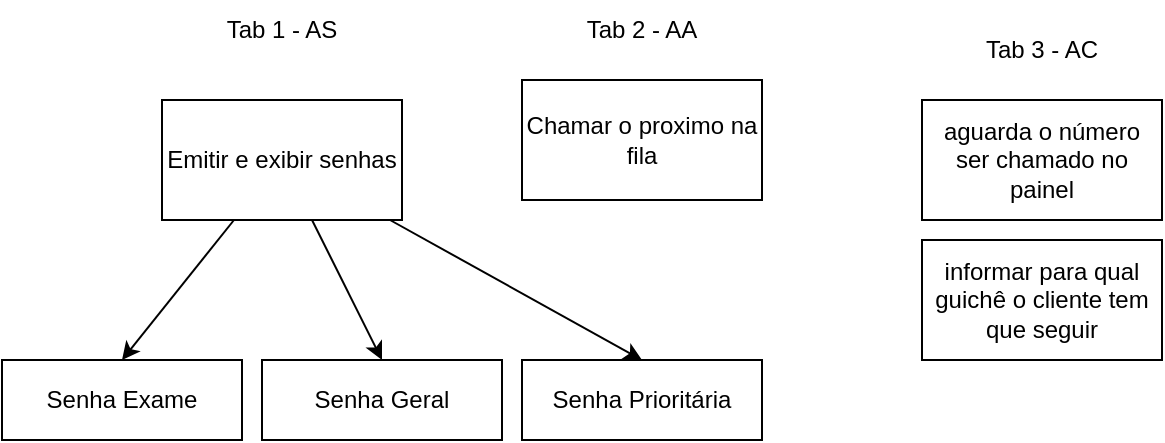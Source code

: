 <mxfile>
    <diagram id="Tc6fMDpNpzx7Ch3DHZbh" name="Page-1">
        <mxGraphModel dx="746" dy="563" grid="1" gridSize="10" guides="1" tooltips="1" connect="1" arrows="1" fold="1" page="1" pageScale="1" pageWidth="850" pageHeight="1100" math="0" shadow="0">
            <root>
                <mxCell id="0"/>
                <mxCell id="1" parent="0"/>
                <mxCell id="17" style="edgeStyle=none;html=1;entryX=0.5;entryY=0;entryDx=0;entryDy=0;" edge="1" parent="1" source="2" target="11">
                    <mxGeometry relative="1" as="geometry"/>
                </mxCell>
                <mxCell id="19" style="edgeStyle=none;html=1;entryX=0.5;entryY=0;entryDx=0;entryDy=0;" edge="1" parent="1" source="2" target="13">
                    <mxGeometry relative="1" as="geometry"/>
                </mxCell>
                <mxCell id="20" style="edgeStyle=none;html=1;entryX=0.5;entryY=0;entryDx=0;entryDy=0;" edge="1" parent="1" source="2" target="16">
                    <mxGeometry relative="1" as="geometry"/>
                </mxCell>
                <mxCell id="2" value="Emitir e exibir senhas" style="rounded=0;whiteSpace=wrap;html=1;" vertex="1" parent="1">
                    <mxGeometry x="80" y="90" width="120" height="60" as="geometry"/>
                </mxCell>
                <mxCell id="4" value="Tab 1 - AS" style="text;strokeColor=none;align=center;fillColor=none;html=1;verticalAlign=middle;whiteSpace=wrap;rounded=0;" vertex="1" parent="1">
                    <mxGeometry x="110" y="40" width="60" height="30" as="geometry"/>
                </mxCell>
                <mxCell id="5" value="Tab 2 - AA" style="text;strokeColor=none;align=center;fillColor=none;html=1;verticalAlign=middle;whiteSpace=wrap;rounded=0;" vertex="1" parent="1">
                    <mxGeometry x="290" y="40" width="60" height="30" as="geometry"/>
                </mxCell>
                <mxCell id="6" value="Chamar o proximo na fila" style="rounded=0;whiteSpace=wrap;html=1;" vertex="1" parent="1">
                    <mxGeometry x="260" y="80" width="120" height="60" as="geometry"/>
                </mxCell>
                <mxCell id="8" value="Tab 3 - AC" style="text;strokeColor=none;align=center;fillColor=none;html=1;verticalAlign=middle;whiteSpace=wrap;rounded=0;" vertex="1" parent="1">
                    <mxGeometry x="490" y="50" width="60" height="30" as="geometry"/>
                </mxCell>
                <mxCell id="9" value="aguarda o número ser chamado no painel" style="rounded=0;whiteSpace=wrap;html=1;" vertex="1" parent="1">
                    <mxGeometry x="460" y="90" width="120" height="60" as="geometry"/>
                </mxCell>
                <mxCell id="10" value="informar para qual guichê o cliente tem que seguir" style="rounded=0;whiteSpace=wrap;html=1;" vertex="1" parent="1">
                    <mxGeometry x="460" y="160" width="120" height="60" as="geometry"/>
                </mxCell>
                <mxCell id="11" value="Senha Prioritária" style="rounded=0;whiteSpace=wrap;html=1;" vertex="1" parent="1">
                    <mxGeometry x="260" y="220" width="120" height="40" as="geometry"/>
                </mxCell>
                <mxCell id="13" value="Senha Geral" style="rounded=0;whiteSpace=wrap;html=1;" vertex="1" parent="1">
                    <mxGeometry x="130" y="220" width="120" height="40" as="geometry"/>
                </mxCell>
                <mxCell id="16" value="Senha Exame" style="rounded=0;whiteSpace=wrap;html=1;" vertex="1" parent="1">
                    <mxGeometry y="220" width="120" height="40" as="geometry"/>
                </mxCell>
            </root>
        </mxGraphModel>
    </diagram>
</mxfile>